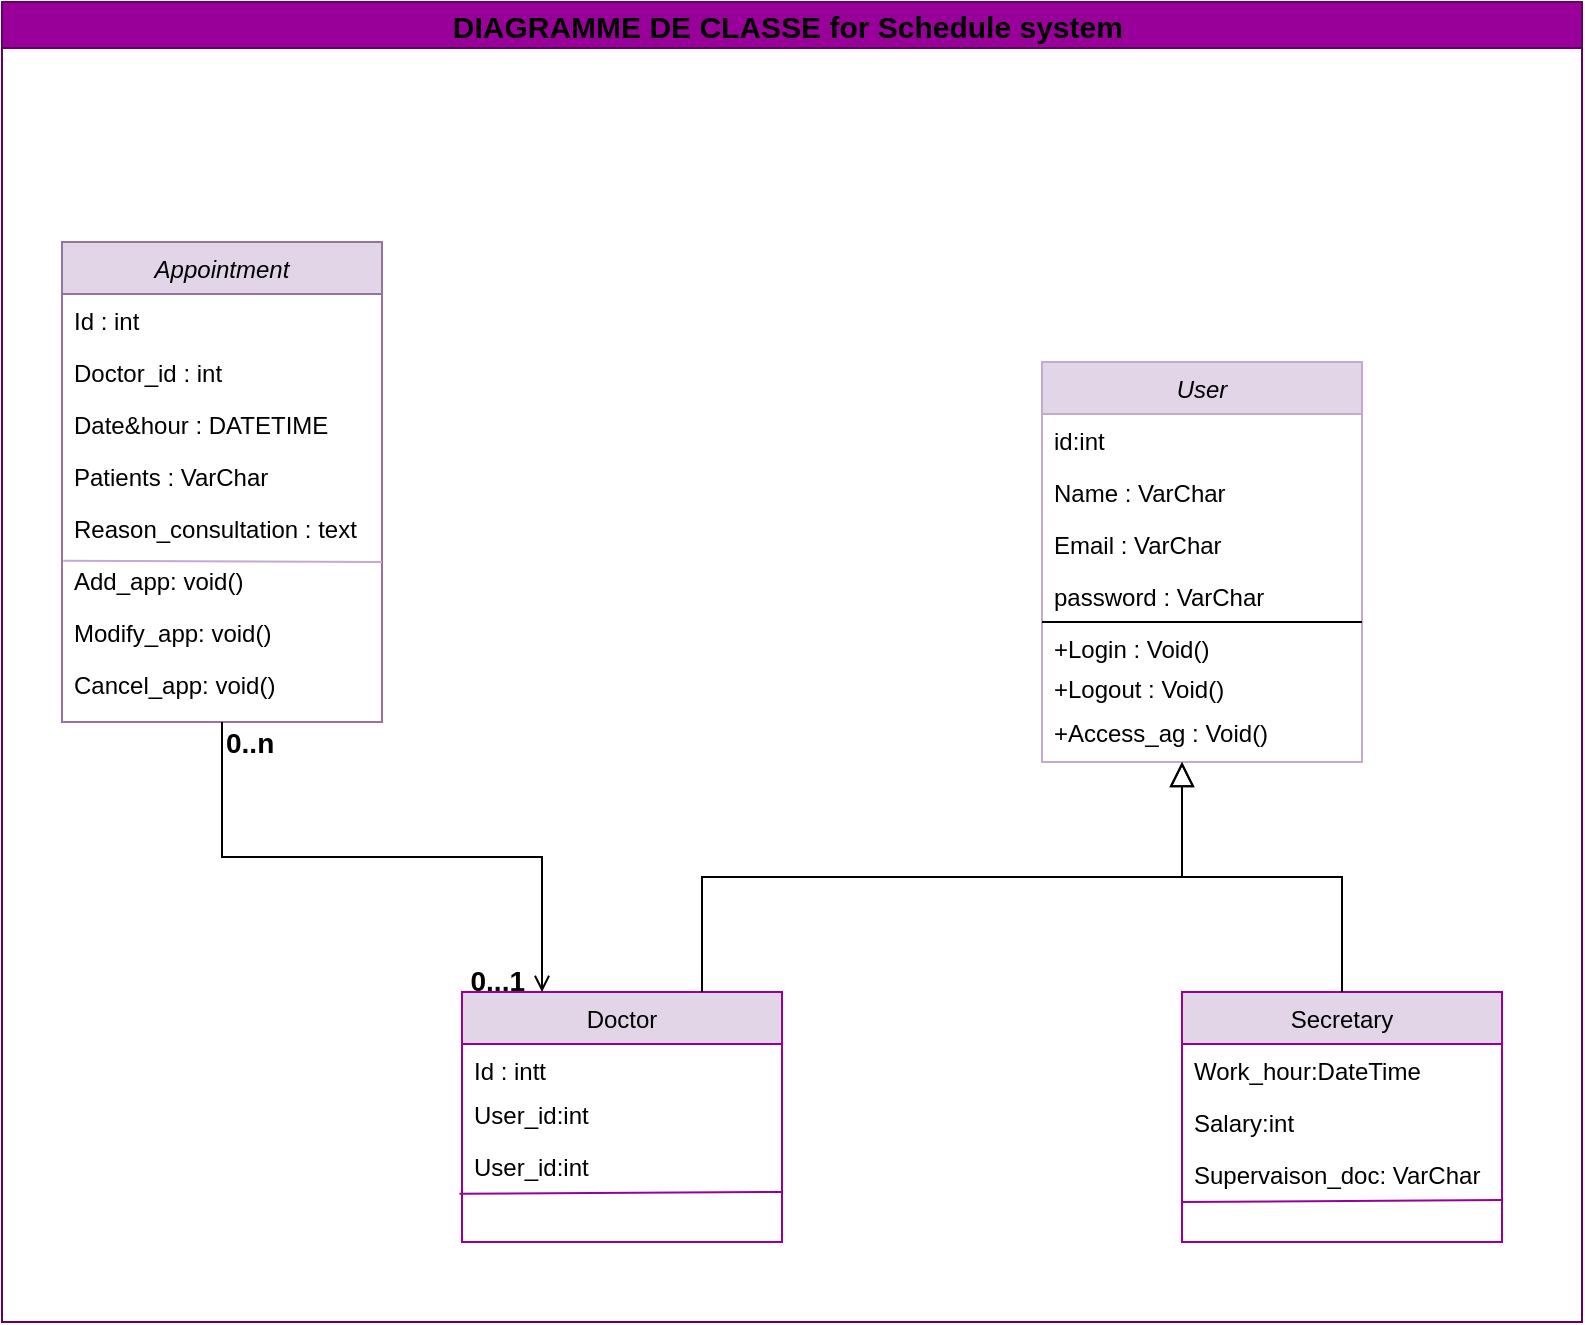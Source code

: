 <mxfile version="27.0.3">
  <diagram id="C5RBs43oDa-KdzZeNtuy" name="Page-1">
    <mxGraphModel grid="1" page="1" gridSize="10" guides="1" tooltips="1" connect="1" arrows="1" fold="1" pageScale="1" pageWidth="827" pageHeight="1169" math="0" shadow="0">
      <root>
        <mxCell id="WIyWlLk6GJQsqaUBKTNV-0" />
        <mxCell id="WIyWlLk6GJQsqaUBKTNV-1" parent="WIyWlLk6GJQsqaUBKTNV-0" />
        <mxCell id="zkfFHV4jXpPFQw0GAbJ--0" value="Appointment" style="swimlane;fontStyle=2;align=center;verticalAlign=top;childLayout=stackLayout;horizontal=1;startSize=26;horizontalStack=0;resizeParent=1;resizeLast=0;collapsible=1;marginBottom=0;rounded=0;shadow=0;strokeWidth=1;fillColor=#e1d5e7;strokeColor=#9673a6;" vertex="1" parent="WIyWlLk6GJQsqaUBKTNV-1">
          <mxGeometry x="40" y="140" width="160" height="240" as="geometry">
            <mxRectangle x="230" y="140" width="160" height="26" as="alternateBounds" />
          </mxGeometry>
        </mxCell>
        <mxCell id="zkfFHV4jXpPFQw0GAbJ--1" value="Id : int" style="text;align=left;verticalAlign=top;spacingLeft=4;spacingRight=4;overflow=hidden;rotatable=0;points=[[0,0.5],[1,0.5]];portConstraint=eastwest;" vertex="1" parent="zkfFHV4jXpPFQw0GAbJ--0">
          <mxGeometry y="26" width="160" height="26" as="geometry" />
        </mxCell>
        <mxCell id="zkfFHV4jXpPFQw0GAbJ--2" value="Doctor_id : int" style="text;align=left;verticalAlign=top;spacingLeft=4;spacingRight=4;overflow=hidden;rotatable=0;points=[[0,0.5],[1,0.5]];portConstraint=eastwest;rounded=0;shadow=0;html=0;" vertex="1" parent="zkfFHV4jXpPFQw0GAbJ--0">
          <mxGeometry y="52" width="160" height="26" as="geometry" />
        </mxCell>
        <mxCell id="zkfFHV4jXpPFQw0GAbJ--3" value="Date&amp;hour : DATETIME&#xa;" style="text;align=left;verticalAlign=top;spacingLeft=4;spacingRight=4;overflow=hidden;rotatable=0;points=[[0,0.5],[1,0.5]];portConstraint=eastwest;rounded=0;shadow=0;html=0;" vertex="1" parent="zkfFHV4jXpPFQw0GAbJ--0">
          <mxGeometry y="78" width="160" height="26" as="geometry" />
        </mxCell>
        <mxCell id="10IlTL4LCXd3WyfaYPCM-0" value="Patients : VarChar" style="text;align=left;verticalAlign=top;spacingLeft=4;spacingRight=4;overflow=hidden;rotatable=0;points=[[0,0.5],[1,0.5]];portConstraint=eastwest;rounded=0;shadow=0;html=0;" vertex="1" parent="zkfFHV4jXpPFQw0GAbJ--0">
          <mxGeometry y="104" width="160" height="26" as="geometry" />
        </mxCell>
        <mxCell id="10IlTL4LCXd3WyfaYPCM-1" value="Reason_consultation : text" style="text;align=left;verticalAlign=top;spacingLeft=4;spacingRight=4;overflow=hidden;rotatable=0;points=[[0,0.5],[1,0.5]];portConstraint=eastwest;rounded=0;shadow=0;html=0;" vertex="1" parent="zkfFHV4jXpPFQw0GAbJ--0">
          <mxGeometry y="130" width="160" height="26" as="geometry" />
        </mxCell>
        <mxCell id="10IlTL4LCXd3WyfaYPCM-3" value="Add_app: void()" style="text;align=left;verticalAlign=top;spacingLeft=4;spacingRight=4;overflow=hidden;rotatable=0;points=[[0,0.5],[1,0.5]];portConstraint=eastwest;rounded=0;shadow=0;html=0;" vertex="1" parent="zkfFHV4jXpPFQw0GAbJ--0">
          <mxGeometry y="156" width="160" height="26" as="geometry" />
        </mxCell>
        <mxCell id="10IlTL4LCXd3WyfaYPCM-5" value="Modify_app: void()" style="text;align=left;verticalAlign=top;spacingLeft=4;spacingRight=4;overflow=hidden;rotatable=0;points=[[0,0.5],[1,0.5]];portConstraint=eastwest;rounded=0;shadow=0;html=0;" vertex="1" parent="zkfFHV4jXpPFQw0GAbJ--0">
          <mxGeometry y="182" width="160" height="26" as="geometry" />
        </mxCell>
        <mxCell id="10IlTL4LCXd3WyfaYPCM-6" value="Cancel_app: void()" style="text;align=left;verticalAlign=top;spacingLeft=4;spacingRight=4;overflow=hidden;rotatable=0;points=[[0,0.5],[1,0.5]];portConstraint=eastwest;rounded=0;shadow=0;html=0;" vertex="1" parent="zkfFHV4jXpPFQw0GAbJ--0">
          <mxGeometry y="208" width="160" height="26" as="geometry" />
        </mxCell>
        <mxCell id="zkfFHV4jXpPFQw0GAbJ--17" value="Doctor" style="swimlane;fontStyle=0;align=center;verticalAlign=top;childLayout=stackLayout;horizontal=1;startSize=26;horizontalStack=0;resizeParent=1;resizeLast=0;collapsible=1;marginBottom=0;rounded=0;shadow=0;strokeWidth=1;fillColor=#e1d5e7;strokeColor=#990099;" vertex="1" parent="WIyWlLk6GJQsqaUBKTNV-1">
          <mxGeometry x="240" y="515" width="160" height="125" as="geometry">
            <mxRectangle x="550" y="140" width="160" height="26" as="alternateBounds" />
          </mxGeometry>
        </mxCell>
        <mxCell id="zkfFHV4jXpPFQw0GAbJ--18" value="Id : intt" style="text;align=left;verticalAlign=top;spacingLeft=4;spacingRight=4;overflow=hidden;rotatable=0;points=[[0,0.5],[1,0.5]];portConstraint=eastwest;" vertex="1" parent="zkfFHV4jXpPFQw0GAbJ--17">
          <mxGeometry y="26" width="160" height="22" as="geometry" />
        </mxCell>
        <mxCell id="zkfFHV4jXpPFQw0GAbJ--19" value="User_id:int" style="text;align=left;verticalAlign=top;spacingLeft=4;spacingRight=4;overflow=hidden;rotatable=0;points=[[0,0.5],[1,0.5]];portConstraint=eastwest;rounded=0;shadow=0;html=0;" vertex="1" parent="zkfFHV4jXpPFQw0GAbJ--17">
          <mxGeometry y="48" width="160" height="26" as="geometry" />
        </mxCell>
        <mxCell id="10IlTL4LCXd3WyfaYPCM-30" value="User_id:int" style="text;align=left;verticalAlign=top;spacingLeft=4;spacingRight=4;overflow=hidden;rotatable=0;points=[[0,0.5],[1,0.5]];portConstraint=eastwest;rounded=0;shadow=0;html=0;" vertex="1" parent="zkfFHV4jXpPFQw0GAbJ--17">
          <mxGeometry y="74" width="160" height="26" as="geometry" />
        </mxCell>
        <mxCell id="10IlTL4LCXd3WyfaYPCM-35" value="" style="endArrow=none;html=1;rounded=0;exitX=-0.008;exitY=0.033;exitDx=0;exitDy=0;exitPerimeter=0;strokeColor=#990099;" edge="1" parent="zkfFHV4jXpPFQw0GAbJ--17">
          <mxGeometry width="50" height="50" relative="1" as="geometry">
            <mxPoint x="-1.28" y="100.858" as="sourcePoint" />
            <mxPoint x="160" y="100" as="targetPoint" />
          </mxGeometry>
        </mxCell>
        <mxCell id="zkfFHV4jXpPFQw0GAbJ--26" value="" style="endArrow=open;shadow=0;strokeWidth=1;rounded=0;curved=0;endFill=1;edgeStyle=elbowEdgeStyle;elbow=vertical;entryX=0.25;entryY=0;entryDx=0;entryDy=0;" edge="1" parent="WIyWlLk6GJQsqaUBKTNV-1" source="zkfFHV4jXpPFQw0GAbJ--0" target="zkfFHV4jXpPFQw0GAbJ--17">
          <mxGeometry x="0.5" y="41" relative="1" as="geometry">
            <mxPoint x="200" y="212" as="sourcePoint" />
            <mxPoint x="360" y="212" as="targetPoint" />
            <mxPoint x="-40" y="32" as="offset" />
          </mxGeometry>
        </mxCell>
        <mxCell id="zkfFHV4jXpPFQw0GAbJ--27" value="0..n" style="resizable=0;align=left;verticalAlign=bottom;labelBackgroundColor=none;fontSize=14;fontStyle=1" connectable="0" vertex="1" parent="zkfFHV4jXpPFQw0GAbJ--26">
          <mxGeometry x="-1" relative="1" as="geometry">
            <mxPoint y="20" as="offset" />
          </mxGeometry>
        </mxCell>
        <mxCell id="zkfFHV4jXpPFQw0GAbJ--28" value="0...1" style="resizable=0;align=right;verticalAlign=bottom;labelBackgroundColor=none;fontSize=14;fontStyle=1" connectable="0" vertex="1" parent="zkfFHV4jXpPFQw0GAbJ--26">
          <mxGeometry x="1" relative="1" as="geometry">
            <mxPoint x="-7" y="4" as="offset" />
          </mxGeometry>
        </mxCell>
        <mxCell id="10IlTL4LCXd3WyfaYPCM-2" value="" style="endArrow=none;html=1;rounded=0;exitX=0.004;exitY=1.128;exitDx=0;exitDy=0;exitPerimeter=0;strokeColor=#C3ABD0;" edge="1" parent="WIyWlLk6GJQsqaUBKTNV-1" source="10IlTL4LCXd3WyfaYPCM-1">
          <mxGeometry width="50" height="50" relative="1" as="geometry">
            <mxPoint x="200" y="390" as="sourcePoint" />
            <mxPoint x="200" y="300" as="targetPoint" />
          </mxGeometry>
        </mxCell>
        <mxCell id="10IlTL4LCXd3WyfaYPCM-7" value="User" style="swimlane;fontStyle=2;align=center;verticalAlign=top;childLayout=stackLayout;horizontal=1;startSize=26;horizontalStack=0;resizeParent=1;resizeLast=0;collapsible=1;marginBottom=0;rounded=0;shadow=0;strokeWidth=1;fillColor=#e1d5e7;strokeColor=#C3ABD0;" vertex="1" parent="WIyWlLk6GJQsqaUBKTNV-1">
          <mxGeometry x="530" y="200" width="160" height="200" as="geometry">
            <mxRectangle x="130" y="380" width="160" height="26" as="alternateBounds" />
          </mxGeometry>
        </mxCell>
        <mxCell id="10IlTL4LCXd3WyfaYPCM-8" value="id:int" style="text;align=left;verticalAlign=top;spacingLeft=4;spacingRight=4;overflow=hidden;rotatable=0;points=[[0,0.5],[1,0.5]];portConstraint=eastwest;" vertex="1" parent="10IlTL4LCXd3WyfaYPCM-7">
          <mxGeometry y="26" width="160" height="26" as="geometry" />
        </mxCell>
        <mxCell id="10IlTL4LCXd3WyfaYPCM-9" value="Name : VarChar" style="text;align=left;verticalAlign=top;spacingLeft=4;spacingRight=4;overflow=hidden;rotatable=0;points=[[0,0.5],[1,0.5]];portConstraint=eastwest;rounded=0;shadow=0;html=0;" vertex="1" parent="10IlTL4LCXd3WyfaYPCM-7">
          <mxGeometry y="52" width="160" height="26" as="geometry" />
        </mxCell>
        <mxCell id="10IlTL4LCXd3WyfaYPCM-12" value="Email : VarChar" style="text;align=left;verticalAlign=top;spacingLeft=4;spacingRight=4;overflow=hidden;rotatable=0;points=[[0,0.5],[1,0.5]];portConstraint=eastwest;" vertex="1" parent="10IlTL4LCXd3WyfaYPCM-7">
          <mxGeometry y="78" width="160" height="26" as="geometry" />
        </mxCell>
        <mxCell id="10IlTL4LCXd3WyfaYPCM-13" value="password : VarChar" style="text;align=left;verticalAlign=top;spacingLeft=4;spacingRight=4;overflow=hidden;rotatable=0;points=[[0,0.5],[1,0.5]];portConstraint=eastwest;" vertex="1" parent="10IlTL4LCXd3WyfaYPCM-7">
          <mxGeometry y="104" width="160" height="26" as="geometry" />
        </mxCell>
        <mxCell id="10IlTL4LCXd3WyfaYPCM-15" value="" style="endArrow=none;html=1;rounded=0;" edge="1" parent="10IlTL4LCXd3WyfaYPCM-7">
          <mxGeometry width="50" height="50" relative="1" as="geometry">
            <mxPoint y="130" as="sourcePoint" />
            <mxPoint x="160" y="130" as="targetPoint" />
            <Array as="points" />
          </mxGeometry>
        </mxCell>
        <mxCell id="10IlTL4LCXd3WyfaYPCM-16" value="+Login : Void()" style="text;align=left;verticalAlign=top;spacingLeft=4;spacingRight=4;overflow=hidden;rotatable=0;points=[[0,0.5],[1,0.5]];portConstraint=eastwest;" vertex="1" parent="10IlTL4LCXd3WyfaYPCM-7">
          <mxGeometry y="130" width="160" height="20" as="geometry" />
        </mxCell>
        <mxCell id="10IlTL4LCXd3WyfaYPCM-38" value="+Logout : Void()" style="text;align=left;verticalAlign=top;spacingLeft=4;spacingRight=4;overflow=hidden;rotatable=0;points=[[0,0.5],[1,0.5]];portConstraint=eastwest;" vertex="1" parent="10IlTL4LCXd3WyfaYPCM-7">
          <mxGeometry y="150" width="160" height="22" as="geometry" />
        </mxCell>
        <mxCell id="10IlTL4LCXd3WyfaYPCM-37" value="+Access_ag : Void()" style="text;align=left;verticalAlign=top;spacingLeft=4;spacingRight=4;overflow=hidden;rotatable=0;points=[[0,0.5],[1,0.5]];portConstraint=eastwest;" vertex="1" parent="10IlTL4LCXd3WyfaYPCM-7">
          <mxGeometry y="172" width="160" height="22" as="geometry" />
        </mxCell>
        <mxCell id="10IlTL4LCXd3WyfaYPCM-25" value="" style="endArrow=block;endSize=10;endFill=0;shadow=0;strokeWidth=1;rounded=0;curved=0;edgeStyle=elbowEdgeStyle;elbow=vertical;exitX=0.75;exitY=0;exitDx=0;exitDy=0;" edge="1" parent="WIyWlLk6GJQsqaUBKTNV-1" source="zkfFHV4jXpPFQw0GAbJ--17">
          <mxGeometry width="160" relative="1" as="geometry">
            <mxPoint x="630" y="530" as="sourcePoint" />
            <mxPoint x="600" y="400" as="targetPoint" />
          </mxGeometry>
        </mxCell>
        <mxCell id="10IlTL4LCXd3WyfaYPCM-26" value="Secretary" style="swimlane;fontStyle=0;align=center;verticalAlign=top;childLayout=stackLayout;horizontal=1;startSize=26;horizontalStack=0;resizeParent=1;resizeLast=0;collapsible=1;marginBottom=0;rounded=0;shadow=0;strokeWidth=1;strokeColor=#990099;fillColor=#e1d5e7;" vertex="1" parent="WIyWlLk6GJQsqaUBKTNV-1">
          <mxGeometry x="600" y="515" width="160" height="125" as="geometry">
            <mxRectangle x="340" y="380" width="170" height="26" as="alternateBounds" />
          </mxGeometry>
        </mxCell>
        <mxCell id="10IlTL4LCXd3WyfaYPCM-27" value="Work_hour:DateTime" style="text;align=left;verticalAlign=top;spacingLeft=4;spacingRight=4;overflow=hidden;rotatable=0;points=[[0,0.5],[1,0.5]];portConstraint=eastwest;" vertex="1" parent="10IlTL4LCXd3WyfaYPCM-26">
          <mxGeometry y="26" width="160" height="26" as="geometry" />
        </mxCell>
        <mxCell id="10IlTL4LCXd3WyfaYPCM-32" value="Salary:int" style="text;align=left;verticalAlign=top;spacingLeft=4;spacingRight=4;overflow=hidden;rotatable=0;points=[[0,0.5],[1,0.5]];portConstraint=eastwest;" vertex="1" parent="10IlTL4LCXd3WyfaYPCM-26">
          <mxGeometry y="52" width="160" height="26" as="geometry" />
        </mxCell>
        <mxCell id="10IlTL4LCXd3WyfaYPCM-33" value="Supervaison_doc: VarChar" style="text;align=left;verticalAlign=top;spacingLeft=4;spacingRight=4;overflow=hidden;rotatable=0;points=[[0,0.5],[1,0.5]];portConstraint=eastwest;" vertex="1" parent="10IlTL4LCXd3WyfaYPCM-26">
          <mxGeometry y="78" width="160" height="26" as="geometry" />
        </mxCell>
        <mxCell id="10IlTL4LCXd3WyfaYPCM-36" value="" style="endArrow=none;html=1;rounded=0;strokeColor=#990099;" edge="1" parent="10IlTL4LCXd3WyfaYPCM-26">
          <mxGeometry width="50" height="50" relative="1" as="geometry">
            <mxPoint y="105" as="sourcePoint" />
            <mxPoint x="160" y="104" as="targetPoint" />
          </mxGeometry>
        </mxCell>
        <mxCell id="10IlTL4LCXd3WyfaYPCM-29" value="" style="endArrow=block;endSize=10;endFill=0;shadow=0;strokeWidth=1;rounded=0;curved=0;edgeStyle=elbowEdgeStyle;elbow=vertical;" edge="1" parent="WIyWlLk6GJQsqaUBKTNV-1" source="10IlTL4LCXd3WyfaYPCM-26">
          <mxGeometry width="160" relative="1" as="geometry">
            <mxPoint x="510" y="493" as="sourcePoint" />
            <mxPoint x="600" y="400" as="targetPoint" />
          </mxGeometry>
        </mxCell>
        <mxCell id="10IlTL4LCXd3WyfaYPCM-40" value="&lt;font style=&quot;font-size: 15px;&quot;&gt;DIAGRAMME DE CLASSE for Schedule system&amp;nbsp;&lt;/font&gt;" style="swimlane;whiteSpace=wrap;html=1;strokeColor=#660066;fillColor=#990099;" vertex="1" parent="WIyWlLk6GJQsqaUBKTNV-1">
          <mxGeometry x="10" y="20" width="790" height="660" as="geometry" />
        </mxCell>
      </root>
    </mxGraphModel>
  </diagram>
</mxfile>
